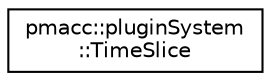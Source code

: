 digraph "Graphical Class Hierarchy"
{
 // LATEX_PDF_SIZE
  edge [fontname="Helvetica",fontsize="10",labelfontname="Helvetica",labelfontsize="10"];
  node [fontname="Helvetica",fontsize="10",shape=record];
  rankdir="LR";
  Node0 [label="pmacc::pluginSystem\l::TimeSlice",height=0.2,width=0.4,color="black", fillcolor="white", style="filled",URL="$structpmacc_1_1plugin_system_1_1_time_slice.html",tooltip=" "];
}
